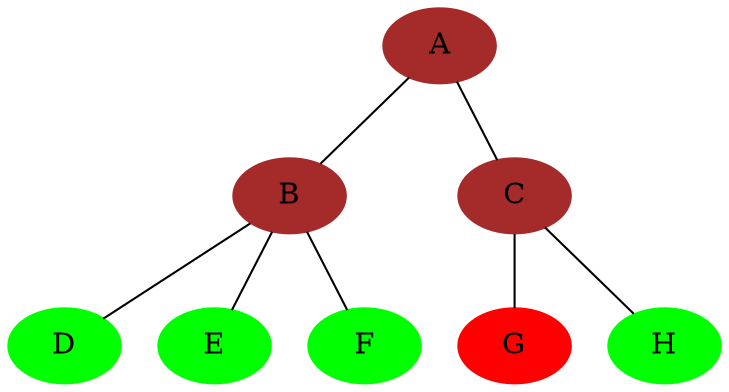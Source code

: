 graph g1 {
node [style=filled color=brown]
A -- B;
A -- C;
node [style=filled color=green]
B -- D;
B -- E;
B -- F;
node [style=filled color=red]
C -- G;
node [style=filled color=green]
C -- H;
}
